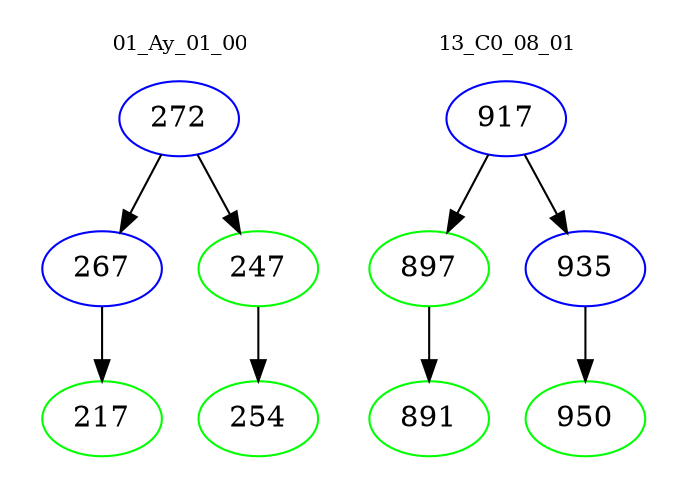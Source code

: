digraph{
subgraph cluster_0 {
color = white
label = "01_Ay_01_00";
fontsize=10;
T0_272 [label="272", color="blue"]
T0_272 -> T0_267 [color="black"]
T0_267 [label="267", color="blue"]
T0_267 -> T0_217 [color="black"]
T0_217 [label="217", color="green"]
T0_272 -> T0_247 [color="black"]
T0_247 [label="247", color="green"]
T0_247 -> T0_254 [color="black"]
T0_254 [label="254", color="green"]
}
subgraph cluster_1 {
color = white
label = "13_C0_08_01";
fontsize=10;
T1_917 [label="917", color="blue"]
T1_917 -> T1_897 [color="black"]
T1_897 [label="897", color="green"]
T1_897 -> T1_891 [color="black"]
T1_891 [label="891", color="green"]
T1_917 -> T1_935 [color="black"]
T1_935 [label="935", color="blue"]
T1_935 -> T1_950 [color="black"]
T1_950 [label="950", color="green"]
}
}
